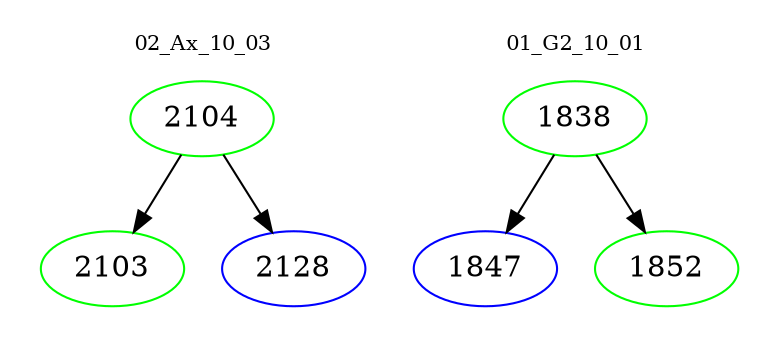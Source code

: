 digraph{
subgraph cluster_0 {
color = white
label = "02_Ax_10_03";
fontsize=10;
T0_2104 [label="2104", color="green"]
T0_2104 -> T0_2103 [color="black"]
T0_2103 [label="2103", color="green"]
T0_2104 -> T0_2128 [color="black"]
T0_2128 [label="2128", color="blue"]
}
subgraph cluster_1 {
color = white
label = "01_G2_10_01";
fontsize=10;
T1_1838 [label="1838", color="green"]
T1_1838 -> T1_1847 [color="black"]
T1_1847 [label="1847", color="blue"]
T1_1838 -> T1_1852 [color="black"]
T1_1852 [label="1852", color="green"]
}
}
